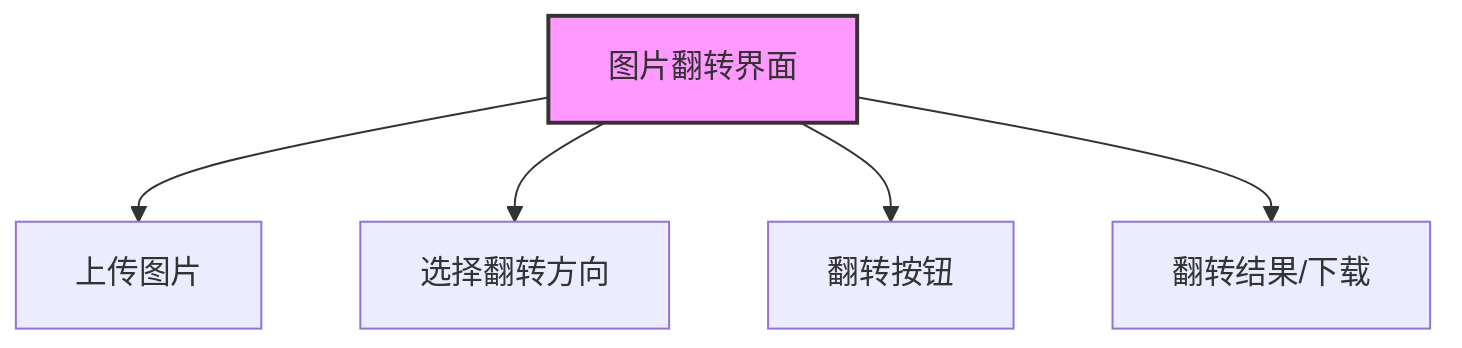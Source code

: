 flowchart TD
    ImgFlip_UI[图片翻转界面]
    ImgFlip_UI --> ImgFlip_Upload[上传图片]
    ImgFlip_UI --> ImgFlip_Set[选择翻转方向]
    ImgFlip_UI --> ImgFlip_Apply[翻转按钮]
    ImgFlip_UI --> ImgFlip_Result[翻转结果/下载]
    style ImgFlip_UI fill:#f9f,stroke:#333,stroke-width:2px